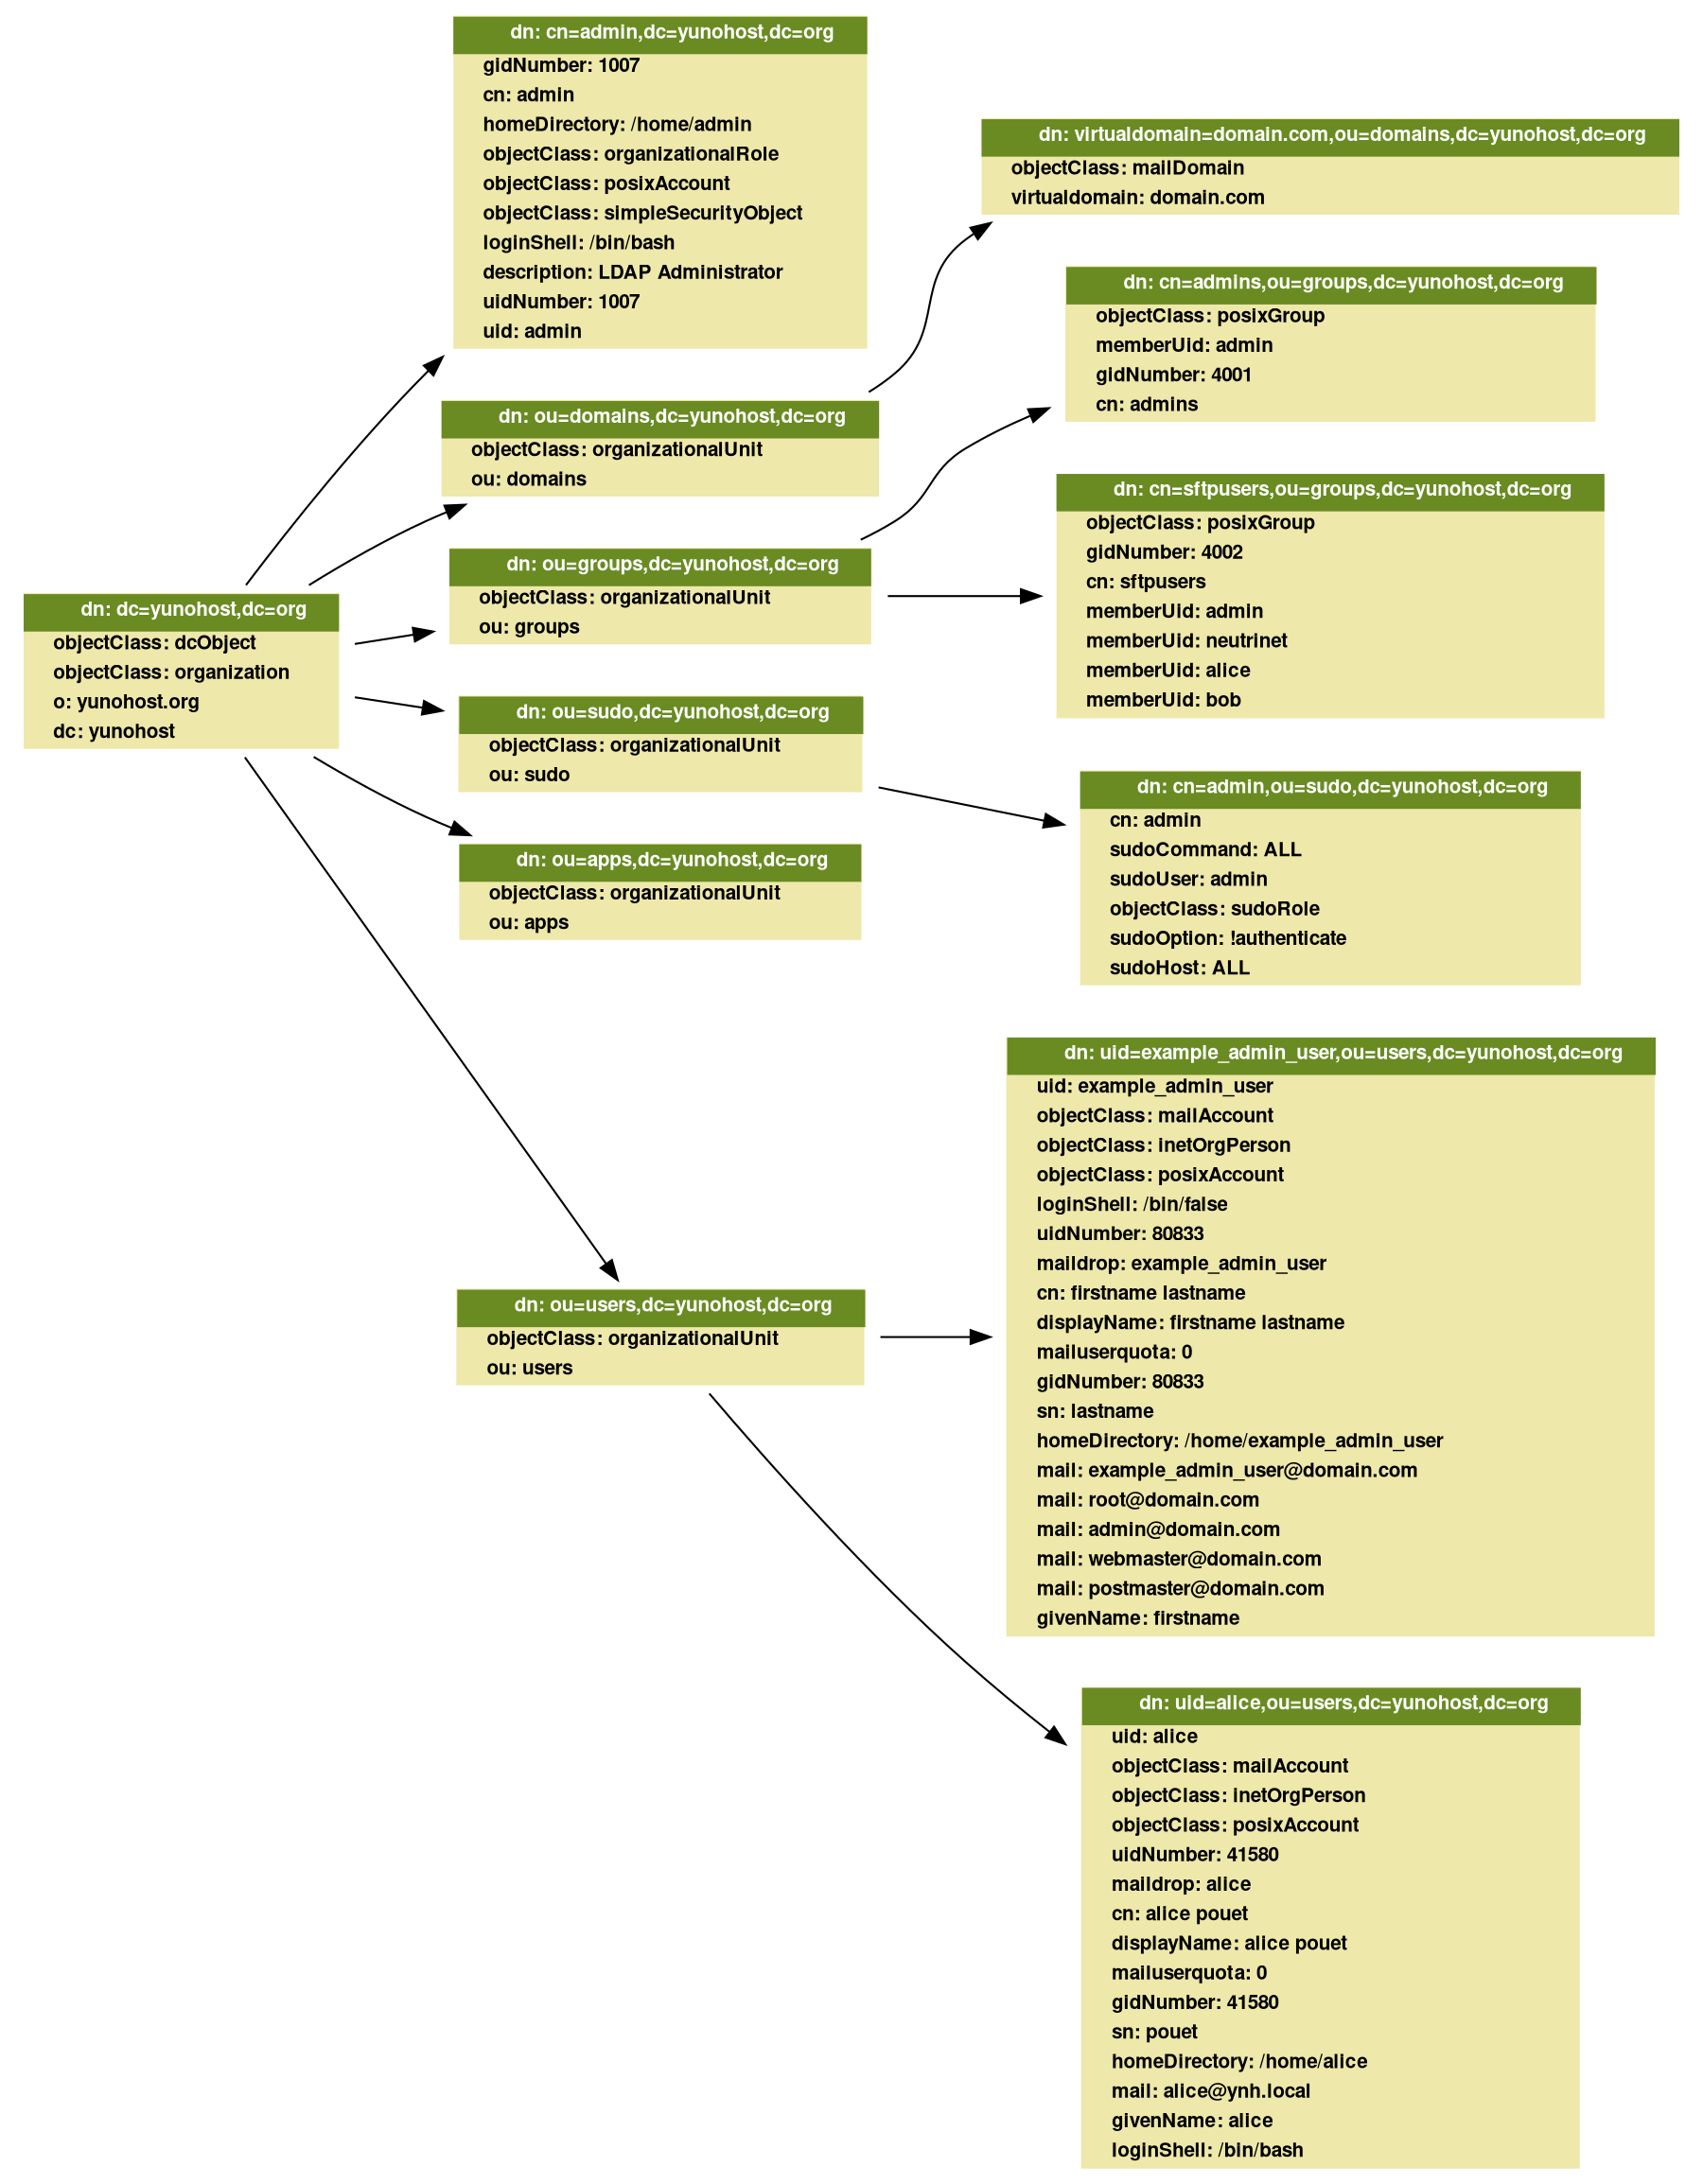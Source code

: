 strict digraph "<stdin>" {
  rankdir=LR

  fontname = "Helvetica"
  fontsize = 10
  splines  = true

  node [
    fontname = "Helvetica"
    fontsize = 10
    shape = "plaintext"
  ]

  edge [
    fontname = "Helvetica"
    fontsize = 10
  ]



  n0 [label=<
    <TABLE BGCOLOR="palegoldenrod" BORDER="0" CELLBORDER="0" CELLSPACING="0">
        <TR><TD CELLPADDING="4" ALIGN="CENTER" BGCOLOR="olivedrab4">
    <FONT FACE="Helvetica Bold" COLOR="white">
    dn: dc=yunohost,dc=org
    </FONT></TD></TR>
        <TR><TD BORDER="0" ALIGN="LEFT">
    <FONT FACE="Helvetica Bold">objectClass: dcObject</FONT>
    </TD></TR>
        <TR><TD BORDER="0" ALIGN="LEFT">
    <FONT FACE="Helvetica Bold">objectClass: organization</FONT>
    </TD></TR>
        <TR><TD BORDER="0" ALIGN="LEFT">
    <FONT FACE="Helvetica Bold">o: yunohost.org</FONT>
    </TD></TR>
        <TR><TD BORDER="0" ALIGN="LEFT">
    <FONT FACE="Helvetica Bold">dc: yunohost</FONT>
    </TD></TR>
    </TABLE>
  >]



  n1 [label=<
    <TABLE BGCOLOR="palegoldenrod" BORDER="0" CELLBORDER="0" CELLSPACING="0">
        <TR><TD CELLPADDING="4" ALIGN="CENTER" BGCOLOR="olivedrab4">
    <FONT FACE="Helvetica Bold" COLOR="white">
    dn: cn=admin,dc=yunohost,dc=org
    </FONT></TD></TR>
        <TR><TD BORDER="0" ALIGN="LEFT">
    <FONT FACE="Helvetica Bold">gidNumber: 1007</FONT>
    </TD></TR>
        <TR><TD BORDER="0" ALIGN="LEFT">
    <FONT FACE="Helvetica Bold">cn: admin</FONT>
    </TD></TR>
        <TR><TD BORDER="0" ALIGN="LEFT">
    <FONT FACE="Helvetica Bold">homeDirectory: /home/admin</FONT>
    </TD></TR>
        <TR><TD BORDER="0" ALIGN="LEFT">
    <FONT FACE="Helvetica Bold">objectClass: organizationalRole</FONT>
    </TD></TR>
        <TR><TD BORDER="0" ALIGN="LEFT">
    <FONT FACE="Helvetica Bold">objectClass: posixAccount</FONT>
    </TD></TR>
        <TR><TD BORDER="0" ALIGN="LEFT">
    <FONT FACE="Helvetica Bold">objectClass: simpleSecurityObject</FONT>
    </TD></TR>
        <TR><TD BORDER="0" ALIGN="LEFT">
    <FONT FACE="Helvetica Bold">loginShell: /bin/bash</FONT>
    </TD></TR>
        <TR><TD BORDER="0" ALIGN="LEFT">
    <FONT FACE="Helvetica Bold">description: LDAP Administrator</FONT>
    </TD></TR>
        <TR><TD BORDER="0" ALIGN="LEFT">
    <FONT FACE="Helvetica Bold">uidNumber: 1007</FONT>
    </TD></TR>
        <TR><TD BORDER="0" ALIGN="LEFT">
    <FONT FACE="Helvetica Bold">uid: admin</FONT>
    </TD></TR>
    </TABLE>
  >]
  n0->n1



  n2 [label=<
    <TABLE BGCOLOR="palegoldenrod" BORDER="0" CELLBORDER="0" CELLSPACING="0">
        <TR><TD CELLPADDING="4" ALIGN="CENTER" BGCOLOR="olivedrab4">
    <FONT FACE="Helvetica Bold" COLOR="white">
    dn: ou=domains,dc=yunohost,dc=org
    </FONT></TD></TR>
        <TR><TD BORDER="0" ALIGN="LEFT">
    <FONT FACE="Helvetica Bold">objectClass: organizationalUnit</FONT>
    </TD></TR>
        <TR><TD BORDER="0" ALIGN="LEFT">
    <FONT FACE="Helvetica Bold">ou: domains</FONT>
    </TD></TR>
    </TABLE>
  >]
  n0->n2



  n3 [label=<
    <TABLE BGCOLOR="palegoldenrod" BORDER="0" CELLBORDER="0" CELLSPACING="0">
        <TR><TD CELLPADDING="4" ALIGN="CENTER" BGCOLOR="olivedrab4">
    <FONT FACE="Helvetica Bold" COLOR="white">
    dn: ou=groups,dc=yunohost,dc=org
    </FONT></TD></TR>
        <TR><TD BORDER="0" ALIGN="LEFT">
    <FONT FACE="Helvetica Bold">objectClass: organizationalUnit</FONT>
    </TD></TR>
        <TR><TD BORDER="0" ALIGN="LEFT">
    <FONT FACE="Helvetica Bold">ou: groups</FONT>
    </TD></TR>
    </TABLE>
  >]
  n0->n3



  n4 [label=<
    <TABLE BGCOLOR="palegoldenrod" BORDER="0" CELLBORDER="0" CELLSPACING="0">
        <TR><TD CELLPADDING="4" ALIGN="CENTER" BGCOLOR="olivedrab4">
    <FONT FACE="Helvetica Bold" COLOR="white">
    dn: ou=sudo,dc=yunohost,dc=org
    </FONT></TD></TR>
        <TR><TD BORDER="0" ALIGN="LEFT">
    <FONT FACE="Helvetica Bold">objectClass: organizationalUnit</FONT>
    </TD></TR>
        <TR><TD BORDER="0" ALIGN="LEFT">
    <FONT FACE="Helvetica Bold">ou: sudo</FONT>
    </TD></TR>
    </TABLE>
  >]
  n0->n4



  n5 [label=<
    <TABLE BGCOLOR="palegoldenrod" BORDER="0" CELLBORDER="0" CELLSPACING="0">
        <TR><TD CELLPADDING="4" ALIGN="CENTER" BGCOLOR="olivedrab4">
    <FONT FACE="Helvetica Bold" COLOR="white">
    dn: ou=apps,dc=yunohost,dc=org
    </FONT></TD></TR>
        <TR><TD BORDER="0" ALIGN="LEFT">
    <FONT FACE="Helvetica Bold">objectClass: organizationalUnit</FONT>
    </TD></TR>
        <TR><TD BORDER="0" ALIGN="LEFT">
    <FONT FACE="Helvetica Bold">ou: apps</FONT>
    </TD></TR>
    </TABLE>
  >]
  n0->n5



  n6 [label=<
    <TABLE BGCOLOR="palegoldenrod" BORDER="0" CELLBORDER="0" CELLSPACING="0">
        <TR><TD CELLPADDING="4" ALIGN="CENTER" BGCOLOR="olivedrab4">
    <FONT FACE="Helvetica Bold" COLOR="white">
    dn: ou=users,dc=yunohost,dc=org
    </FONT></TD></TR>
        <TR><TD BORDER="0" ALIGN="LEFT">
    <FONT FACE="Helvetica Bold">objectClass: organizationalUnit</FONT>
    </TD></TR>
        <TR><TD BORDER="0" ALIGN="LEFT">
    <FONT FACE="Helvetica Bold">ou: users</FONT>
    </TD></TR>
    </TABLE>
  >]
  n0->n6



  n7 [label=<
    <TABLE BGCOLOR="palegoldenrod" BORDER="0" CELLBORDER="0" CELLSPACING="0">
        <TR><TD CELLPADDING="4" ALIGN="CENTER" BGCOLOR="olivedrab4">
    <FONT FACE="Helvetica Bold" COLOR="white">
    dn: cn=admins,ou=groups,dc=yunohost,dc=org
    </FONT></TD></TR>
        <TR><TD BORDER="0" ALIGN="LEFT">
    <FONT FACE="Helvetica Bold">objectClass: posixGroup</FONT>
    </TD></TR>
        <TR><TD BORDER="0" ALIGN="LEFT">
    <FONT FACE="Helvetica Bold">memberUid: admin</FONT>
    </TD></TR>
        <TR><TD BORDER="0" ALIGN="LEFT">
    <FONT FACE="Helvetica Bold">gidNumber: 4001</FONT>
    </TD></TR>
        <TR><TD BORDER="0" ALIGN="LEFT">
    <FONT FACE="Helvetica Bold">cn: admins</FONT>
    </TD></TR>
    </TABLE>
  >]
  n3->n7



  n8 [label=<
    <TABLE BGCOLOR="palegoldenrod" BORDER="0" CELLBORDER="0" CELLSPACING="0">
        <TR><TD CELLPADDING="4" ALIGN="CENTER" BGCOLOR="olivedrab4">
    <FONT FACE="Helvetica Bold" COLOR="white">
    dn: cn=sftpusers,ou=groups,dc=yunohost,dc=org
    </FONT></TD></TR>
        <TR><TD BORDER="0" ALIGN="LEFT">
    <FONT FACE="Helvetica Bold">objectClass: posixGroup</FONT>
    </TD></TR>
        <TR><TD BORDER="0" ALIGN="LEFT">
    <FONT FACE="Helvetica Bold">gidNumber: 4002</FONT>
    </TD></TR>
        <TR><TD BORDER="0" ALIGN="LEFT">
    <FONT FACE="Helvetica Bold">cn: sftpusers</FONT>
    </TD></TR>
        <TR><TD BORDER="0" ALIGN="LEFT">
    <FONT FACE="Helvetica Bold">memberUid: admin</FONT>
    </TD></TR>
        <TR><TD BORDER="0" ALIGN="LEFT">
    <FONT FACE="Helvetica Bold">memberUid: neutrinet</FONT>
    </TD></TR>
        <TR><TD BORDER="0" ALIGN="LEFT">
    <FONT FACE="Helvetica Bold">memberUid: alice</FONT>
    </TD></TR>
        <TR><TD BORDER="0" ALIGN="LEFT">
    <FONT FACE="Helvetica Bold">memberUid: bob</FONT>
    </TD></TR>
    </TABLE>
  >]
  n3->n8



  n9 [label=<
    <TABLE BGCOLOR="palegoldenrod" BORDER="0" CELLBORDER="0" CELLSPACING="0">
        <TR><TD CELLPADDING="4" ALIGN="CENTER" BGCOLOR="olivedrab4">
    <FONT FACE="Helvetica Bold" COLOR="white">
    dn: cn=admin,ou=sudo,dc=yunohost,dc=org
    </FONT></TD></TR>
        <TR><TD BORDER="0" ALIGN="LEFT">
    <FONT FACE="Helvetica Bold">cn: admin</FONT>
    </TD></TR>
        <TR><TD BORDER="0" ALIGN="LEFT">
    <FONT FACE="Helvetica Bold">sudoCommand: ALL</FONT>
    </TD></TR>
        <TR><TD BORDER="0" ALIGN="LEFT">
    <FONT FACE="Helvetica Bold">sudoUser: admin</FONT>
    </TD></TR>
        <TR><TD BORDER="0" ALIGN="LEFT">
    <FONT FACE="Helvetica Bold">objectClass: sudoRole</FONT>
    </TD></TR>
        <TR><TD BORDER="0" ALIGN="LEFT">
    <FONT FACE="Helvetica Bold">sudoOption: !authenticate</FONT>
    </TD></TR>
        <TR><TD BORDER="0" ALIGN="LEFT">
    <FONT FACE="Helvetica Bold">sudoHost: ALL</FONT>
    </TD></TR>
    </TABLE>
  >]
  n4->n9



  n10 [label=<
    <TABLE BGCOLOR="palegoldenrod" BORDER="0" CELLBORDER="0" CELLSPACING="0">
        <TR><TD CELLPADDING="4" ALIGN="CENTER" BGCOLOR="olivedrab4">
    <FONT FACE="Helvetica Bold" COLOR="white">
    dn: virtualdomain=domain.com,ou=domains,dc=yunohost,dc=org
    </FONT></TD></TR>
        <TR><TD BORDER="0" ALIGN="LEFT">
    <FONT FACE="Helvetica Bold">objectClass: mailDomain</FONT>
    </TD></TR>
        <TR><TD BORDER="0" ALIGN="LEFT">
    <FONT FACE="Helvetica Bold">virtualdomain: domain.com</FONT>
    </TD></TR>
    </TABLE>
  >]
  n2->n10



  n11 [label=<
    <TABLE BGCOLOR="palegoldenrod" BORDER="0" CELLBORDER="0" CELLSPACING="0">
        <TR><TD CELLPADDING="4" ALIGN="CENTER" BGCOLOR="olivedrab4">
    <FONT FACE="Helvetica Bold" COLOR="white">
    dn: uid=example_admin_user,ou=users,dc=yunohost,dc=org
    </FONT></TD></TR>
        <TR><TD BORDER="0" ALIGN="LEFT">
    <FONT FACE="Helvetica Bold">uid: example_admin_user</FONT>
    </TD></TR>
        <TR><TD BORDER="0" ALIGN="LEFT">
    <FONT FACE="Helvetica Bold">objectClass: mailAccount</FONT>
    </TD></TR>
        <TR><TD BORDER="0" ALIGN="LEFT">
    <FONT FACE="Helvetica Bold">objectClass: inetOrgPerson</FONT>
    </TD></TR>
        <TR><TD BORDER="0" ALIGN="LEFT">
    <FONT FACE="Helvetica Bold">objectClass: posixAccount</FONT>
    </TD></TR>
        <TR><TD BORDER="0" ALIGN="LEFT">
    <FONT FACE="Helvetica Bold">loginShell: /bin/false</FONT>
    </TD></TR>
        <TR><TD BORDER="0" ALIGN="LEFT">
    <FONT FACE="Helvetica Bold">uidNumber: 80833</FONT>
    </TD></TR>
        <TR><TD BORDER="0" ALIGN="LEFT">
    <FONT FACE="Helvetica Bold">maildrop: example_admin_user</FONT>
    </TD></TR>
        <TR><TD BORDER="0" ALIGN="LEFT">
    <FONT FACE="Helvetica Bold">cn: firstname lastname</FONT>
    </TD></TR>
        <TR><TD BORDER="0" ALIGN="LEFT">
    <FONT FACE="Helvetica Bold">displayName: firstname lastname</FONT>
    </TD></TR>
        <TR><TD BORDER="0" ALIGN="LEFT">
    <FONT FACE="Helvetica Bold">mailuserquota: 0</FONT>
    </TD></TR>
        <TR><TD BORDER="0" ALIGN="LEFT">
    <FONT FACE="Helvetica Bold">gidNumber: 80833</FONT>
    </TD></TR>
        <TR><TD BORDER="0" ALIGN="LEFT">
    <FONT FACE="Helvetica Bold">sn: lastname</FONT>
    </TD></TR>
        <TR><TD BORDER="0" ALIGN="LEFT">
    <FONT FACE="Helvetica Bold">homeDirectory: /home/example_admin_user</FONT>
    </TD></TR>
        <TR><TD BORDER="0" ALIGN="LEFT">
    <FONT FACE="Helvetica Bold">mail: example_admin_user@domain.com</FONT>
    </TD></TR>
        <TR><TD BORDER="0" ALIGN="LEFT">
    <FONT FACE="Helvetica Bold">mail: root@domain.com</FONT>
    </TD></TR>
        <TR><TD BORDER="0" ALIGN="LEFT">
    <FONT FACE="Helvetica Bold">mail: admin@domain.com</FONT>
    </TD></TR>
        <TR><TD BORDER="0" ALIGN="LEFT">
    <FONT FACE="Helvetica Bold">mail: webmaster@domain.com</FONT>
    </TD></TR>
        <TR><TD BORDER="0" ALIGN="LEFT">
    <FONT FACE="Helvetica Bold">mail: postmaster@domain.com</FONT>
    </TD></TR>
        <TR><TD BORDER="0" ALIGN="LEFT">
    <FONT FACE="Helvetica Bold">givenName: firstname</FONT>
    </TD></TR>
    </TABLE>
  >]
  n6->n11



  n12 [label=<
    <TABLE BGCOLOR="palegoldenrod" BORDER="0" CELLBORDER="0" CELLSPACING="0">
        <TR><TD CELLPADDING="4" ALIGN="CENTER" BGCOLOR="olivedrab4">
    <FONT FACE="Helvetica Bold" COLOR="white">
    dn: uid=alice,ou=users,dc=yunohost,dc=org
    </FONT></TD></TR>
        <TR><TD BORDER="0" ALIGN="LEFT">
    <FONT FACE="Helvetica Bold">uid: alice</FONT>
    </TD></TR>
        <TR><TD BORDER="0" ALIGN="LEFT">
    <FONT FACE="Helvetica Bold">objectClass: mailAccount</FONT>
    </TD></TR>
        <TR><TD BORDER="0" ALIGN="LEFT">
    <FONT FACE="Helvetica Bold">objectClass: inetOrgPerson</FONT>
    </TD></TR>
        <TR><TD BORDER="0" ALIGN="LEFT">
    <FONT FACE="Helvetica Bold">objectClass: posixAccount</FONT>
    </TD></TR>
        <TR><TD BORDER="0" ALIGN="LEFT">
    <FONT FACE="Helvetica Bold">uidNumber: 41580</FONT>
    </TD></TR>
        <TR><TD BORDER="0" ALIGN="LEFT">
    <FONT FACE="Helvetica Bold">maildrop: alice</FONT>
    </TD></TR>
        <TR><TD BORDER="0" ALIGN="LEFT">
    <FONT FACE="Helvetica Bold">cn: alice pouet</FONT>
    </TD></TR>
        <TR><TD BORDER="0" ALIGN="LEFT">
    <FONT FACE="Helvetica Bold">displayName: alice pouet</FONT>
    </TD></TR>
        <TR><TD BORDER="0" ALIGN="LEFT">
    <FONT FACE="Helvetica Bold">mailuserquota: 0</FONT>
    </TD></TR>
        <TR><TD BORDER="0" ALIGN="LEFT">
    <FONT FACE="Helvetica Bold">gidNumber: 41580</FONT>
    </TD></TR>
        <TR><TD BORDER="0" ALIGN="LEFT">
    <FONT FACE="Helvetica Bold">sn: pouet</FONT>
    </TD></TR>
        <TR><TD BORDER="0" ALIGN="LEFT">
    <FONT FACE="Helvetica Bold">homeDirectory: /home/alice</FONT>
    </TD></TR>
        <TR><TD BORDER="0" ALIGN="LEFT">
    <FONT FACE="Helvetica Bold">mail: alice@ynh.local</FONT>
    </TD></TR>
        <TR><TD BORDER="0" ALIGN="LEFT">
    <FONT FACE="Helvetica Bold">givenName: alice</FONT>
    </TD></TR>
        <TR><TD BORDER="0" ALIGN="LEFT">
    <FONT FACE="Helvetica Bold">loginShell: /bin/bash</FONT>
    </TD></TR>
    </TABLE>
  >]
  n6->n12

}

